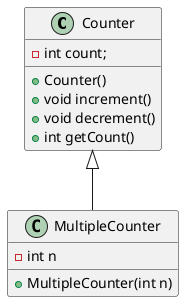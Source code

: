 @startuml

class Counter{
    - int count;
    + Counter()
    + void increment()
    + void decrement()
    + int getCount()

}

class MultipleCounter{
    - int n
    + MultipleCounter(int n)
}

Counter <|-- MultipleCounter

@enduml